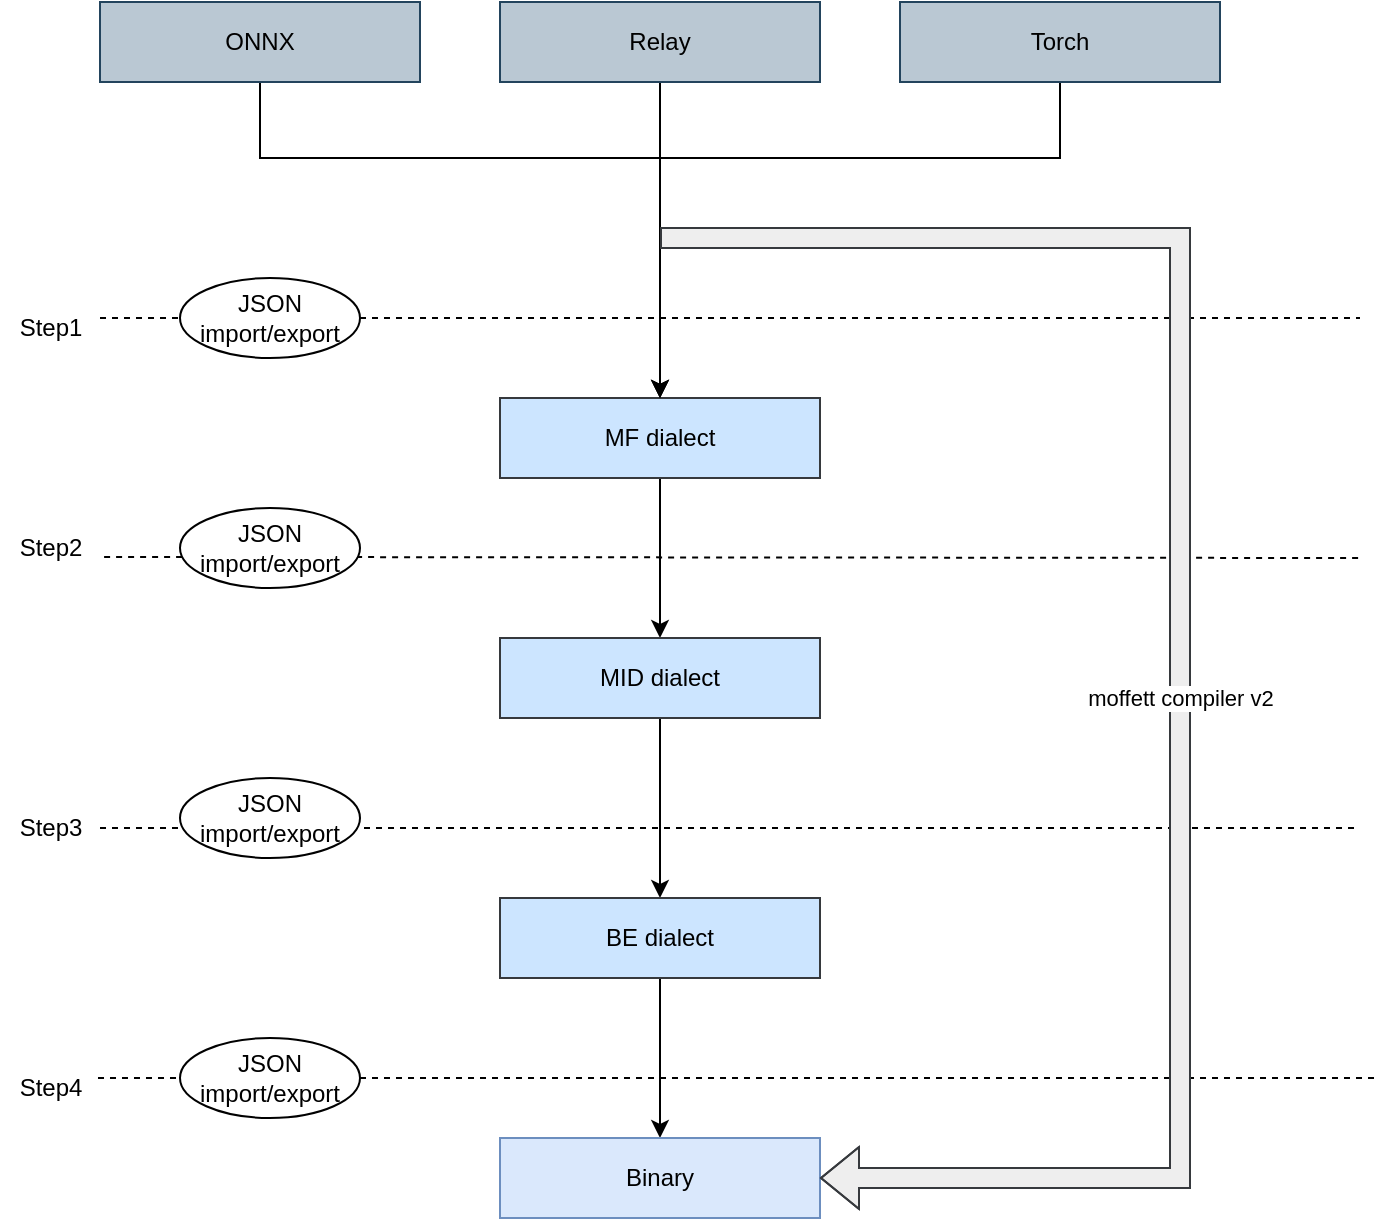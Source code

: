 <mxfile version="22.1.2" type="github">
  <diagram name="第 1 页" id="F7G0wo-fSYltlhvz1KPH">
    <mxGraphModel dx="1688" dy="1796" grid="1" gridSize="10" guides="1" tooltips="1" connect="1" arrows="1" fold="1" page="1" pageScale="1" pageWidth="827" pageHeight="1169" math="0" shadow="0">
      <root>
        <mxCell id="0" />
        <mxCell id="1" parent="0" />
        <mxCell id="1PgI1I01Q0n14vfVzNhf-3" value="" style="edgeStyle=orthogonalEdgeStyle;rounded=0;orthogonalLoop=1;jettySize=auto;html=1;" parent="1" source="1PgI1I01Q0n14vfVzNhf-1" target="1PgI1I01Q0n14vfVzNhf-2" edge="1">
          <mxGeometry relative="1" as="geometry" />
        </mxCell>
        <mxCell id="1PgI1I01Q0n14vfVzNhf-1" value="MF dialect" style="rounded=0;whiteSpace=wrap;html=1;fillColor=#cce5ff;strokeColor=#36393d;" parent="1" vertex="1">
          <mxGeometry x="320" y="100" width="160" height="40" as="geometry" />
        </mxCell>
        <mxCell id="1PgI1I01Q0n14vfVzNhf-5" value="" style="edgeStyle=orthogonalEdgeStyle;rounded=0;orthogonalLoop=1;jettySize=auto;html=1;" parent="1" source="1PgI1I01Q0n14vfVzNhf-2" target="1PgI1I01Q0n14vfVzNhf-4" edge="1">
          <mxGeometry relative="1" as="geometry" />
        </mxCell>
        <mxCell id="1PgI1I01Q0n14vfVzNhf-2" value="MID dialect" style="rounded=0;whiteSpace=wrap;html=1;fillColor=#cce5ff;strokeColor=#36393d;" parent="1" vertex="1">
          <mxGeometry x="320" y="220" width="160" height="40" as="geometry" />
        </mxCell>
        <mxCell id="1PgI1I01Q0n14vfVzNhf-22" value="" style="edgeStyle=orthogonalEdgeStyle;rounded=0;orthogonalLoop=1;jettySize=auto;html=1;" parent="1" source="1PgI1I01Q0n14vfVzNhf-4" target="1PgI1I01Q0n14vfVzNhf-21" edge="1">
          <mxGeometry relative="1" as="geometry" />
        </mxCell>
        <mxCell id="1PgI1I01Q0n14vfVzNhf-4" value="BE dialect" style="rounded=0;whiteSpace=wrap;html=1;fillColor=#cce5ff;strokeColor=#36393d;" parent="1" vertex="1">
          <mxGeometry x="320" y="350" width="160" height="40" as="geometry" />
        </mxCell>
        <mxCell id="1PgI1I01Q0n14vfVzNhf-9" style="edgeStyle=orthogonalEdgeStyle;rounded=0;orthogonalLoop=1;jettySize=auto;html=1;exitX=0.5;exitY=1;exitDx=0;exitDy=0;entryX=0.5;entryY=0;entryDx=0;entryDy=0;" parent="1" source="1PgI1I01Q0n14vfVzNhf-6" target="1PgI1I01Q0n14vfVzNhf-1" edge="1">
          <mxGeometry relative="1" as="geometry">
            <Array as="points">
              <mxPoint x="200" y="-20" />
              <mxPoint x="400" y="-20" />
            </Array>
          </mxGeometry>
        </mxCell>
        <mxCell id="1PgI1I01Q0n14vfVzNhf-6" value="ONNX" style="rounded=0;whiteSpace=wrap;html=1;fillColor=#bac8d3;strokeColor=#23445d;" parent="1" vertex="1">
          <mxGeometry x="120" y="-98" width="160" height="40" as="geometry" />
        </mxCell>
        <mxCell id="1PgI1I01Q0n14vfVzNhf-12" style="edgeStyle=orthogonalEdgeStyle;rounded=0;orthogonalLoop=1;jettySize=auto;html=1;exitX=0.5;exitY=1;exitDx=0;exitDy=0;entryX=0.5;entryY=0;entryDx=0;entryDy=0;" parent="1" source="1PgI1I01Q0n14vfVzNhf-7" target="1PgI1I01Q0n14vfVzNhf-1" edge="1">
          <mxGeometry relative="1" as="geometry" />
        </mxCell>
        <mxCell id="1PgI1I01Q0n14vfVzNhf-7" value="Relay" style="rounded=0;whiteSpace=wrap;html=1;fillColor=#bac8d3;strokeColor=#23445d;" parent="1" vertex="1">
          <mxGeometry x="320" y="-98" width="160" height="40" as="geometry" />
        </mxCell>
        <mxCell id="1PgI1I01Q0n14vfVzNhf-13" style="edgeStyle=orthogonalEdgeStyle;rounded=0;orthogonalLoop=1;jettySize=auto;html=1;exitX=0.5;exitY=1;exitDx=0;exitDy=0;entryX=0.5;entryY=0;entryDx=0;entryDy=0;" parent="1" source="1PgI1I01Q0n14vfVzNhf-8" target="1PgI1I01Q0n14vfVzNhf-1" edge="1">
          <mxGeometry relative="1" as="geometry">
            <Array as="points">
              <mxPoint x="600" y="-20" />
              <mxPoint x="400" y="-20" />
            </Array>
          </mxGeometry>
        </mxCell>
        <mxCell id="1PgI1I01Q0n14vfVzNhf-8" value="Torch" style="rounded=0;whiteSpace=wrap;html=1;fillColor=#bac8d3;strokeColor=#23445d;" parent="1" vertex="1">
          <mxGeometry x="520" y="-98" width="160" height="40" as="geometry" />
        </mxCell>
        <mxCell id="1PgI1I01Q0n14vfVzNhf-14" value="" style="endArrow=none;dashed=1;html=1;rounded=0;" parent="1" edge="1" source="lu5vzIWfbGRgdcT6hFBd-1">
          <mxGeometry width="50" height="50" relative="1" as="geometry">
            <mxPoint x="120" y="60" as="sourcePoint" />
            <mxPoint x="750" y="60" as="targetPoint" />
          </mxGeometry>
        </mxCell>
        <mxCell id="1PgI1I01Q0n14vfVzNhf-15" value="" style="endArrow=none;dashed=1;html=1;rounded=0;exitX=1.041;exitY=0.648;exitDx=0;exitDy=0;exitPerimeter=0;" parent="1" edge="1" source="1PgI1I01Q0n14vfVzNhf-18">
          <mxGeometry width="50" height="50" relative="1" as="geometry">
            <mxPoint x="200" y="180" as="sourcePoint" />
            <mxPoint x="750" y="180" as="targetPoint" />
          </mxGeometry>
        </mxCell>
        <mxCell id="1PgI1I01Q0n14vfVzNhf-16" value="" style="endArrow=none;dashed=1;html=1;rounded=0;" parent="1" edge="1" source="1PgI1I01Q0n14vfVzNhf-19">
          <mxGeometry width="50" height="50" relative="1" as="geometry">
            <mxPoint x="200" y="300" as="sourcePoint" />
            <mxPoint x="750" y="315" as="targetPoint" />
          </mxGeometry>
        </mxCell>
        <mxCell id="1PgI1I01Q0n14vfVzNhf-17" value="Step1" style="text;html=1;align=center;verticalAlign=middle;resizable=0;points=[];autosize=1;strokeColor=none;fillColor=none;" parent="1" vertex="1">
          <mxGeometry x="70" y="50" width="50" height="30" as="geometry" />
        </mxCell>
        <mxCell id="1PgI1I01Q0n14vfVzNhf-18" value="Step2" style="text;html=1;align=center;verticalAlign=middle;resizable=0;points=[];autosize=1;strokeColor=none;fillColor=none;" parent="1" vertex="1">
          <mxGeometry x="70" y="160" width="50" height="30" as="geometry" />
        </mxCell>
        <mxCell id="1PgI1I01Q0n14vfVzNhf-19" value="Step3" style="text;html=1;align=center;verticalAlign=middle;resizable=0;points=[];autosize=1;strokeColor=none;fillColor=none;" parent="1" vertex="1">
          <mxGeometry x="70" y="300" width="50" height="30" as="geometry" />
        </mxCell>
        <mxCell id="1PgI1I01Q0n14vfVzNhf-20" value="" style="endArrow=none;dashed=1;html=1;rounded=0;exitX=1;exitY=0.5;exitDx=0;exitDy=0;" parent="1" edge="1" source="lu5vzIWfbGRgdcT6hFBd-8">
          <mxGeometry width="50" height="50" relative="1" as="geometry">
            <mxPoint x="210" y="440" as="sourcePoint" />
            <mxPoint x="760" y="440" as="targetPoint" />
          </mxGeometry>
        </mxCell>
        <mxCell id="1PgI1I01Q0n14vfVzNhf-21" value="Binary" style="rounded=0;whiteSpace=wrap;html=1;fillColor=#dae8fc;strokeColor=#6c8ebf;" parent="1" vertex="1">
          <mxGeometry x="320" y="470" width="160" height="40" as="geometry" />
        </mxCell>
        <mxCell id="1PgI1I01Q0n14vfVzNhf-23" value="Step4" style="text;html=1;align=center;verticalAlign=middle;resizable=0;points=[];autosize=1;strokeColor=none;fillColor=none;" parent="1" vertex="1">
          <mxGeometry x="70" y="430" width="50" height="30" as="geometry" />
        </mxCell>
        <mxCell id="lu5vzIWfbGRgdcT6hFBd-4" value="" style="endArrow=none;dashed=1;html=1;rounded=0;" edge="1" parent="1" target="lu5vzIWfbGRgdcT6hFBd-1">
          <mxGeometry width="50" height="50" relative="1" as="geometry">
            <mxPoint x="120" y="60" as="sourcePoint" />
            <mxPoint x="750" y="60" as="targetPoint" />
          </mxGeometry>
        </mxCell>
        <mxCell id="lu5vzIWfbGRgdcT6hFBd-1" value="JSON&lt;br&gt;import/export" style="ellipse;whiteSpace=wrap;html=1;" vertex="1" parent="1">
          <mxGeometry x="160" y="40" width="90" height="40" as="geometry" />
        </mxCell>
        <mxCell id="lu5vzIWfbGRgdcT6hFBd-6" value="JSON&lt;br&gt;import/export" style="ellipse;whiteSpace=wrap;html=1;" vertex="1" parent="1">
          <mxGeometry x="160" y="155" width="90" height="40" as="geometry" />
        </mxCell>
        <mxCell id="lu5vzIWfbGRgdcT6hFBd-7" value="JSON&lt;br&gt;import/export" style="ellipse;whiteSpace=wrap;html=1;" vertex="1" parent="1">
          <mxGeometry x="160" y="290" width="90" height="40" as="geometry" />
        </mxCell>
        <mxCell id="lu5vzIWfbGRgdcT6hFBd-10" value="" style="endArrow=none;dashed=1;html=1;rounded=0;exitX=0.98;exitY=0.333;exitDx=0;exitDy=0;exitPerimeter=0;" edge="1" parent="1" source="1PgI1I01Q0n14vfVzNhf-23" target="lu5vzIWfbGRgdcT6hFBd-8">
          <mxGeometry width="50" height="50" relative="1" as="geometry">
            <mxPoint x="119" y="440" as="sourcePoint" />
            <mxPoint x="760" y="440" as="targetPoint" />
          </mxGeometry>
        </mxCell>
        <mxCell id="lu5vzIWfbGRgdcT6hFBd-8" value="JSON&lt;br&gt;import/export" style="ellipse;whiteSpace=wrap;html=1;" vertex="1" parent="1">
          <mxGeometry x="160" y="420" width="90" height="40" as="geometry" />
        </mxCell>
        <mxCell id="lu5vzIWfbGRgdcT6hFBd-11" value="" style="shape=flexArrow;endArrow=classic;html=1;rounded=0;entryX=1;entryY=0.5;entryDx=0;entryDy=0;fillColor=#eeeeee;strokeColor=#36393d;" edge="1" parent="1" target="1PgI1I01Q0n14vfVzNhf-21">
          <mxGeometry width="50" height="50" relative="1" as="geometry">
            <mxPoint x="400" y="20" as="sourcePoint" />
            <mxPoint x="590" y="240" as="targetPoint" />
            <Array as="points">
              <mxPoint x="660" y="20" />
              <mxPoint x="660" y="260" />
              <mxPoint x="660" y="490" />
            </Array>
          </mxGeometry>
        </mxCell>
        <mxCell id="lu5vzIWfbGRgdcT6hFBd-12" value="moffett compiler v2" style="edgeLabel;html=1;align=center;verticalAlign=middle;resizable=0;points=[];" vertex="1" connectable="0" parent="lu5vzIWfbGRgdcT6hFBd-11">
          <mxGeometry x="-0.12" relative="1" as="geometry">
            <mxPoint y="89" as="offset" />
          </mxGeometry>
        </mxCell>
      </root>
    </mxGraphModel>
  </diagram>
</mxfile>
